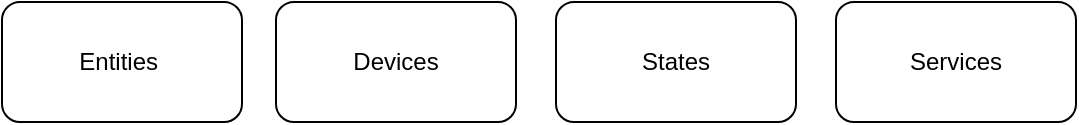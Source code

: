 <mxfile version="22.1.22" type="github">
  <diagram name="Page-1" id="0hhDoIFbY9vzt40Z4bVE">
    <mxGraphModel dx="942" dy="589" grid="1" gridSize="10" guides="1" tooltips="1" connect="1" arrows="1" fold="1" page="1" pageScale="1" pageWidth="827" pageHeight="1169" math="0" shadow="0">
      <root>
        <mxCell id="0" />
        <mxCell id="1" parent="0" />
        <mxCell id="mWJoUpGN9ssvRqmaIF9M-1" value="Entities&amp;nbsp;" style="rounded=1;whiteSpace=wrap;html=1;" parent="1" vertex="1">
          <mxGeometry x="133" y="208" width="120" height="60" as="geometry" />
        </mxCell>
        <mxCell id="mWJoUpGN9ssvRqmaIF9M-2" value="Devices" style="rounded=1;whiteSpace=wrap;html=1;" parent="1" vertex="1">
          <mxGeometry x="270" y="208" width="120" height="60" as="geometry" />
        </mxCell>
        <mxCell id="mWJoUpGN9ssvRqmaIF9M-3" value="States" style="rounded=1;whiteSpace=wrap;html=1;" parent="1" vertex="1">
          <mxGeometry x="410" y="208" width="120" height="60" as="geometry" />
        </mxCell>
        <mxCell id="mWJoUpGN9ssvRqmaIF9M-5" value="Services" style="rounded=1;whiteSpace=wrap;html=1;" parent="1" vertex="1">
          <mxGeometry x="550" y="208" width="120" height="60" as="geometry" />
        </mxCell>
      </root>
    </mxGraphModel>
  </diagram>
</mxfile>
